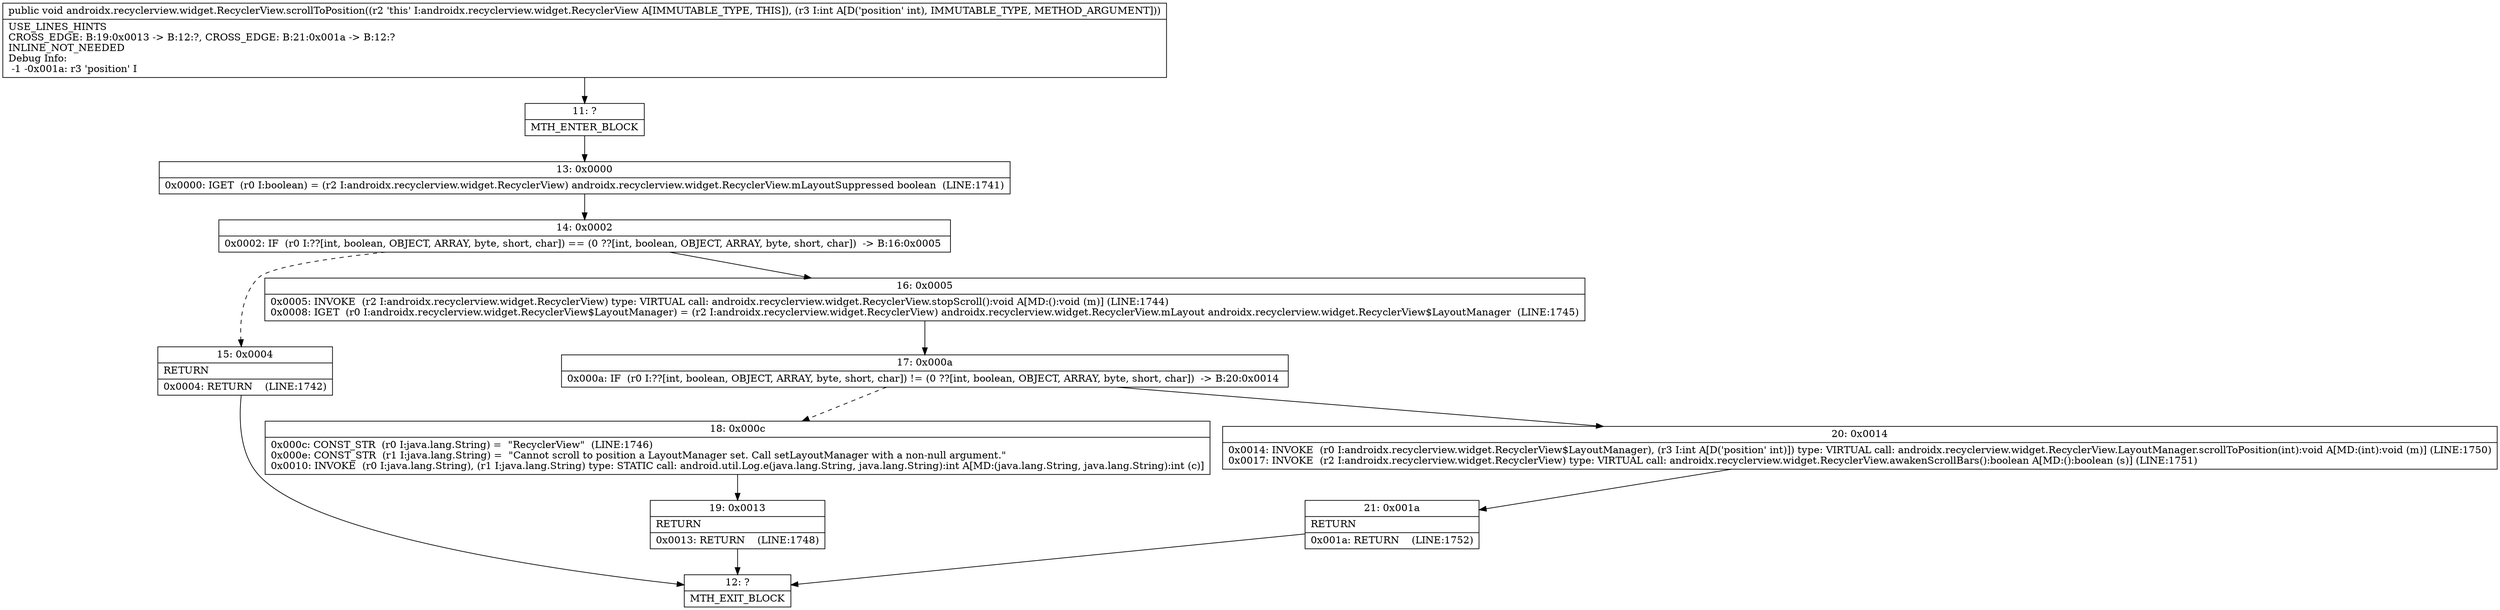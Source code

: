 digraph "CFG forandroidx.recyclerview.widget.RecyclerView.scrollToPosition(I)V" {
Node_11 [shape=record,label="{11\:\ ?|MTH_ENTER_BLOCK\l}"];
Node_13 [shape=record,label="{13\:\ 0x0000|0x0000: IGET  (r0 I:boolean) = (r2 I:androidx.recyclerview.widget.RecyclerView) androidx.recyclerview.widget.RecyclerView.mLayoutSuppressed boolean  (LINE:1741)\l}"];
Node_14 [shape=record,label="{14\:\ 0x0002|0x0002: IF  (r0 I:??[int, boolean, OBJECT, ARRAY, byte, short, char]) == (0 ??[int, boolean, OBJECT, ARRAY, byte, short, char])  \-\> B:16:0x0005 \l}"];
Node_15 [shape=record,label="{15\:\ 0x0004|RETURN\l|0x0004: RETURN    (LINE:1742)\l}"];
Node_12 [shape=record,label="{12\:\ ?|MTH_EXIT_BLOCK\l}"];
Node_16 [shape=record,label="{16\:\ 0x0005|0x0005: INVOKE  (r2 I:androidx.recyclerview.widget.RecyclerView) type: VIRTUAL call: androidx.recyclerview.widget.RecyclerView.stopScroll():void A[MD:():void (m)] (LINE:1744)\l0x0008: IGET  (r0 I:androidx.recyclerview.widget.RecyclerView$LayoutManager) = (r2 I:androidx.recyclerview.widget.RecyclerView) androidx.recyclerview.widget.RecyclerView.mLayout androidx.recyclerview.widget.RecyclerView$LayoutManager  (LINE:1745)\l}"];
Node_17 [shape=record,label="{17\:\ 0x000a|0x000a: IF  (r0 I:??[int, boolean, OBJECT, ARRAY, byte, short, char]) != (0 ??[int, boolean, OBJECT, ARRAY, byte, short, char])  \-\> B:20:0x0014 \l}"];
Node_18 [shape=record,label="{18\:\ 0x000c|0x000c: CONST_STR  (r0 I:java.lang.String) =  \"RecyclerView\"  (LINE:1746)\l0x000e: CONST_STR  (r1 I:java.lang.String) =  \"Cannot scroll to position a LayoutManager set. Call setLayoutManager with a non\-null argument.\" \l0x0010: INVOKE  (r0 I:java.lang.String), (r1 I:java.lang.String) type: STATIC call: android.util.Log.e(java.lang.String, java.lang.String):int A[MD:(java.lang.String, java.lang.String):int (c)]\l}"];
Node_19 [shape=record,label="{19\:\ 0x0013|RETURN\l|0x0013: RETURN    (LINE:1748)\l}"];
Node_20 [shape=record,label="{20\:\ 0x0014|0x0014: INVOKE  (r0 I:androidx.recyclerview.widget.RecyclerView$LayoutManager), (r3 I:int A[D('position' int)]) type: VIRTUAL call: androidx.recyclerview.widget.RecyclerView.LayoutManager.scrollToPosition(int):void A[MD:(int):void (m)] (LINE:1750)\l0x0017: INVOKE  (r2 I:androidx.recyclerview.widget.RecyclerView) type: VIRTUAL call: androidx.recyclerview.widget.RecyclerView.awakenScrollBars():boolean A[MD:():boolean (s)] (LINE:1751)\l}"];
Node_21 [shape=record,label="{21\:\ 0x001a|RETURN\l|0x001a: RETURN    (LINE:1752)\l}"];
MethodNode[shape=record,label="{public void androidx.recyclerview.widget.RecyclerView.scrollToPosition((r2 'this' I:androidx.recyclerview.widget.RecyclerView A[IMMUTABLE_TYPE, THIS]), (r3 I:int A[D('position' int), IMMUTABLE_TYPE, METHOD_ARGUMENT]))  | USE_LINES_HINTS\lCROSS_EDGE: B:19:0x0013 \-\> B:12:?, CROSS_EDGE: B:21:0x001a \-\> B:12:?\lINLINE_NOT_NEEDED\lDebug Info:\l  \-1 \-0x001a: r3 'position' I\l}"];
MethodNode -> Node_11;Node_11 -> Node_13;
Node_13 -> Node_14;
Node_14 -> Node_15[style=dashed];
Node_14 -> Node_16;
Node_15 -> Node_12;
Node_16 -> Node_17;
Node_17 -> Node_18[style=dashed];
Node_17 -> Node_20;
Node_18 -> Node_19;
Node_19 -> Node_12;
Node_20 -> Node_21;
Node_21 -> Node_12;
}

